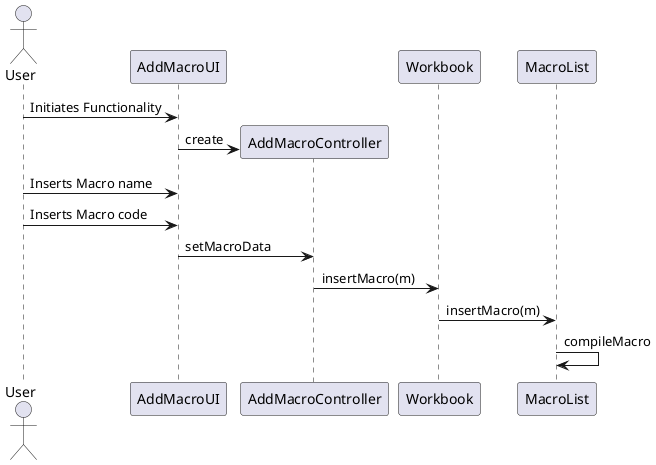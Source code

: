 @startuml
actor User
User -> AddMacroUI : Initiates Functionality
create AddMacroController
AddMacroUI->AddMacroController : create
User -> AddMacroUI : Inserts Macro name
User -> AddMacroUI : Inserts Macro code
AddMacroUI->AddMacroController : setMacroData
AddMacroController->Workbook : insertMacro(m)
Workbook -> MacroList : insertMacro(m)
MacroList->MacroList : compileMacro
@enduml
